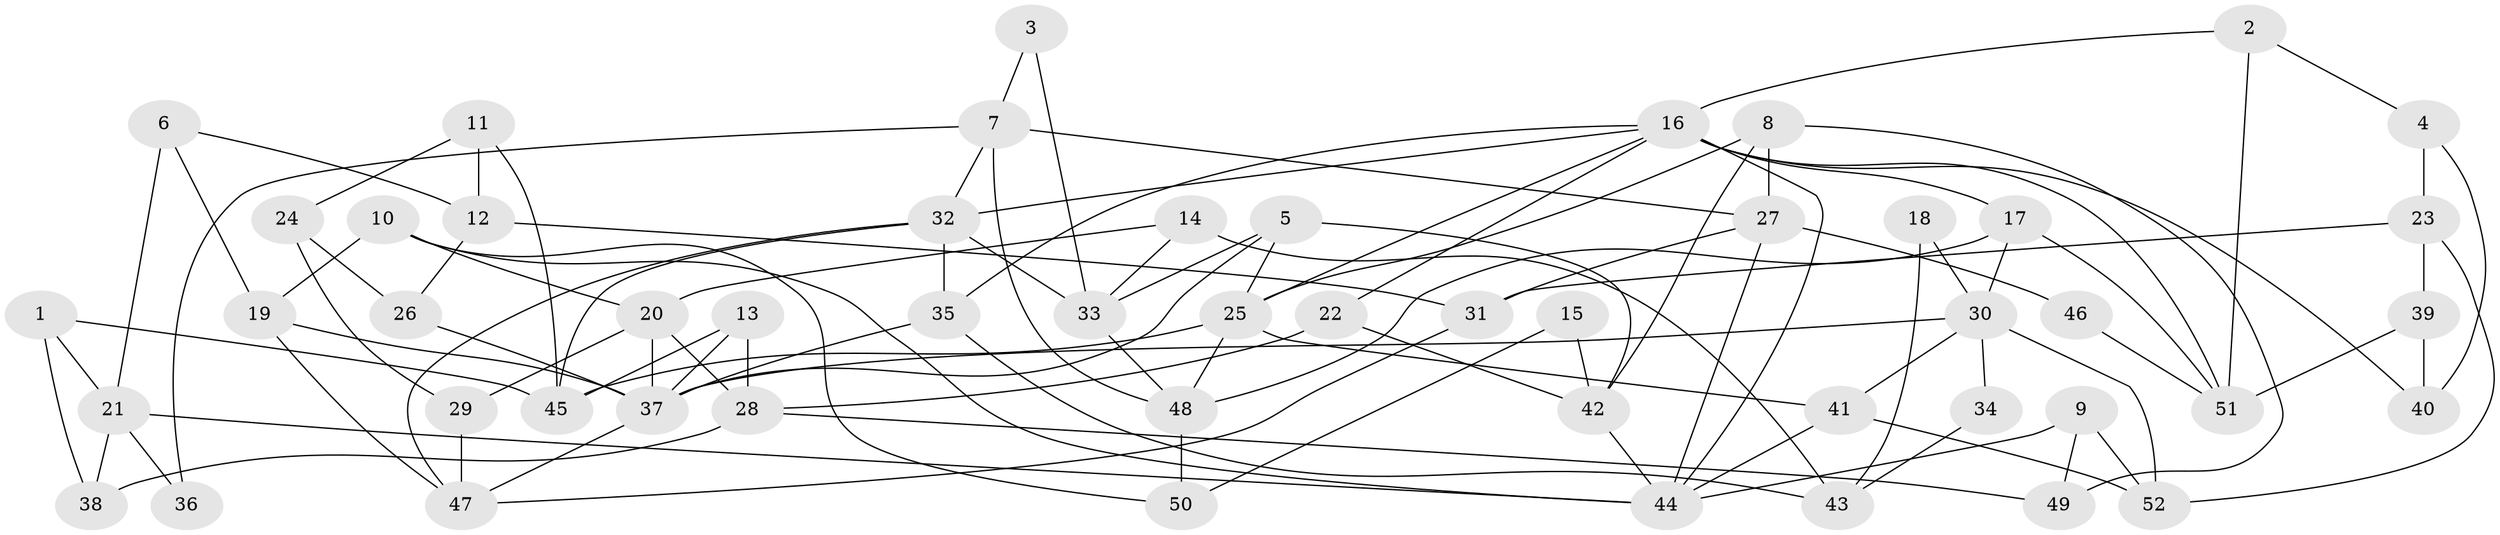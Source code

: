 // coarse degree distribution, {3: 0.12903225806451613, 4: 0.25806451612903225, 2: 0.0967741935483871, 5: 0.0967741935483871, 9: 0.0967741935483871, 8: 0.06451612903225806, 7: 0.06451612903225806, 6: 0.1935483870967742}
// Generated by graph-tools (version 1.1) at 2025/41/03/06/25 10:41:55]
// undirected, 52 vertices, 104 edges
graph export_dot {
graph [start="1"]
  node [color=gray90,style=filled];
  1;
  2;
  3;
  4;
  5;
  6;
  7;
  8;
  9;
  10;
  11;
  12;
  13;
  14;
  15;
  16;
  17;
  18;
  19;
  20;
  21;
  22;
  23;
  24;
  25;
  26;
  27;
  28;
  29;
  30;
  31;
  32;
  33;
  34;
  35;
  36;
  37;
  38;
  39;
  40;
  41;
  42;
  43;
  44;
  45;
  46;
  47;
  48;
  49;
  50;
  51;
  52;
  1 -- 38;
  1 -- 45;
  1 -- 21;
  2 -- 16;
  2 -- 51;
  2 -- 4;
  3 -- 33;
  3 -- 7;
  4 -- 40;
  4 -- 23;
  5 -- 42;
  5 -- 37;
  5 -- 25;
  5 -- 33;
  6 -- 21;
  6 -- 12;
  6 -- 19;
  7 -- 32;
  7 -- 48;
  7 -- 27;
  7 -- 36;
  8 -- 25;
  8 -- 27;
  8 -- 42;
  8 -- 49;
  9 -- 49;
  9 -- 44;
  9 -- 52;
  10 -- 20;
  10 -- 44;
  10 -- 19;
  10 -- 50;
  11 -- 45;
  11 -- 24;
  11 -- 12;
  12 -- 31;
  12 -- 26;
  13 -- 45;
  13 -- 37;
  13 -- 28;
  14 -- 33;
  14 -- 20;
  14 -- 43;
  15 -- 42;
  15 -- 50;
  16 -- 25;
  16 -- 32;
  16 -- 17;
  16 -- 22;
  16 -- 35;
  16 -- 40;
  16 -- 44;
  16 -- 51;
  17 -- 48;
  17 -- 30;
  17 -- 51;
  18 -- 43;
  18 -- 30;
  19 -- 37;
  19 -- 47;
  20 -- 28;
  20 -- 37;
  20 -- 29;
  21 -- 44;
  21 -- 36;
  21 -- 38;
  22 -- 42;
  22 -- 28;
  23 -- 52;
  23 -- 31;
  23 -- 39;
  24 -- 26;
  24 -- 29;
  25 -- 41;
  25 -- 45;
  25 -- 48;
  26 -- 37;
  27 -- 31;
  27 -- 44;
  27 -- 46;
  28 -- 38;
  28 -- 49;
  29 -- 47;
  30 -- 41;
  30 -- 34;
  30 -- 37;
  30 -- 52;
  31 -- 47;
  32 -- 47;
  32 -- 35;
  32 -- 33;
  32 -- 45;
  33 -- 48;
  34 -- 43;
  35 -- 37;
  35 -- 43;
  37 -- 47;
  39 -- 51;
  39 -- 40;
  41 -- 44;
  41 -- 52;
  42 -- 44;
  46 -- 51;
  48 -- 50;
}
